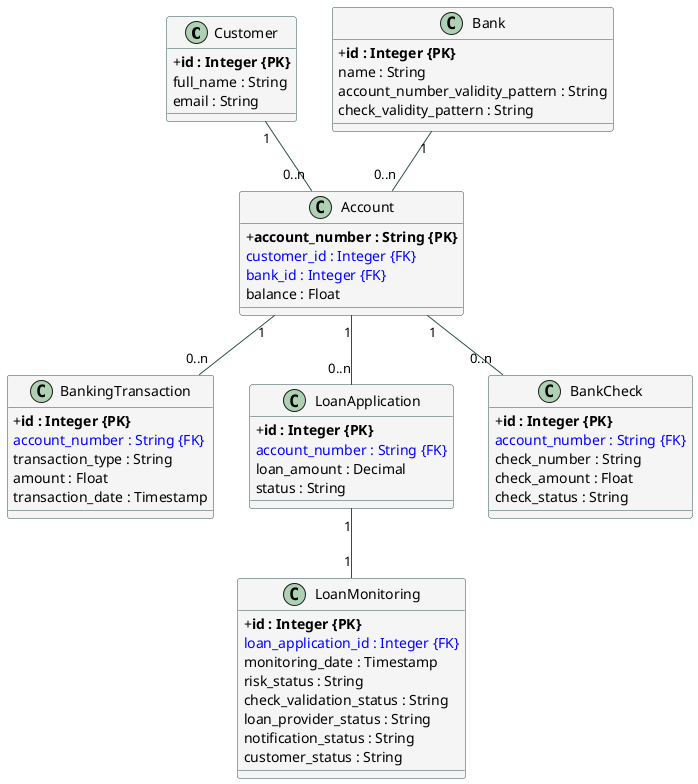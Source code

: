@startuml

skinparam classAttributeIconSize 0
skinparam class {
  BackgroundColor WhiteSmoke
  BorderColor DarkSlateGray
  ArrowColor DarkSlateGray
}

class Customer {
  + **id : Integer {PK}**
  full_name : String
  email : String
}

class Bank {
  + **id : Integer {PK}**
  name : String
  account_number_validity_pattern : String
  check_validity_pattern : String
}

class Account {
  + **account_number : String {PK}**
  <color:Blue>customer_id : Integer {FK}</color>
  <color:Blue>bank_id : Integer {FK}</color>
  balance : Float
}

class BankingTransaction {
  + **id : Integer {PK}**
  <color:Blue>account_number : String {FK}</color>
  transaction_type : String
  amount : Float
  transaction_date : Timestamp
}

class LoanApplication {
  + **id : Integer {PK}**
  <color:Blue>account_number : String {FK}</color>
  loan_amount : Decimal
  status : String
}

class BankCheck {
  + **id : Integer {PK}**
  <color:Blue>account_number : String {FK}</color>
  check_number : String
  check_amount : Float
  check_status : String
}

class LoanMonitoring {
  + **id : Integer {PK}**
  <color:Blue>loan_application_id : Integer {FK}</color>
  monitoring_date : Timestamp
  risk_status : String
  check_validation_status : String
  loan_provider_status : String
  notification_status : String
  customer_status : String
}

Customer "1" -- "0..n" Account
Bank "1" -- "0..n" Account
Account "1" -- "0..n" BankingTransaction
Account "1" -- "0..n" BankCheck
Account "1" -- "0..n" LoanApplication
LoanApplication "1" -- "1" LoanMonitoring

@enduml
